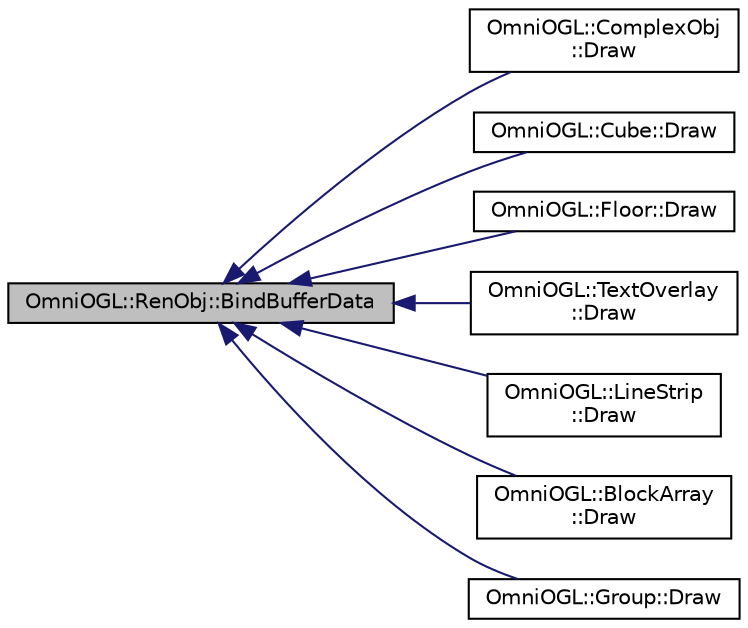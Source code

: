 digraph "OmniOGL::RenObj::BindBufferData"
{
  edge [fontname="Helvetica",fontsize="10",labelfontname="Helvetica",labelfontsize="10"];
  node [fontname="Helvetica",fontsize="10",shape=record];
  rankdir="LR";
  Node1 [label="OmniOGL::RenObj::BindBufferData",height=0.2,width=0.4,color="black", fillcolor="grey75", style="filled" fontcolor="black"];
  Node1 -> Node2 [dir="back",color="midnightblue",fontsize="10",style="solid",fontname="Helvetica"];
  Node2 [label="OmniOGL::ComplexObj\l::Draw",height=0.2,width=0.4,color="black", fillcolor="white", style="filled",URL="$class_omni_o_g_l_1_1_complex_obj.html#a251d5af280a922573324c78e4d396c9a"];
  Node1 -> Node3 [dir="back",color="midnightblue",fontsize="10",style="solid",fontname="Helvetica"];
  Node3 [label="OmniOGL::Cube::Draw",height=0.2,width=0.4,color="black", fillcolor="white", style="filled",URL="$class_omni_o_g_l_1_1_cube.html#a52454901d883b57ccb981251895419d5"];
  Node1 -> Node4 [dir="back",color="midnightblue",fontsize="10",style="solid",fontname="Helvetica"];
  Node4 [label="OmniOGL::Floor::Draw",height=0.2,width=0.4,color="black", fillcolor="white", style="filled",URL="$class_omni_o_g_l_1_1_floor.html#a189b4c6ad99a8d49265ff8420626db5b"];
  Node1 -> Node5 [dir="back",color="midnightblue",fontsize="10",style="solid",fontname="Helvetica"];
  Node5 [label="OmniOGL::TextOverlay\l::Draw",height=0.2,width=0.4,color="black", fillcolor="white", style="filled",URL="$class_omni_o_g_l_1_1_text_overlay.html#a4e4797001a10ab861fbbbcd3f7fb768e"];
  Node1 -> Node6 [dir="back",color="midnightblue",fontsize="10",style="solid",fontname="Helvetica"];
  Node6 [label="OmniOGL::LineStrip\l::Draw",height=0.2,width=0.4,color="black", fillcolor="white", style="filled",URL="$class_omni_o_g_l_1_1_line_strip.html#acd49e3cb1ac8d9049b862efc74bcd655"];
  Node1 -> Node7 [dir="back",color="midnightblue",fontsize="10",style="solid",fontname="Helvetica"];
  Node7 [label="OmniOGL::BlockArray\l::Draw",height=0.2,width=0.4,color="black", fillcolor="white", style="filled",URL="$class_omni_o_g_l_1_1_block_array.html#a9b218687dc7c76fd962d00e2a6629fdf"];
  Node1 -> Node8 [dir="back",color="midnightblue",fontsize="10",style="solid",fontname="Helvetica"];
  Node8 [label="OmniOGL::Group::Draw",height=0.2,width=0.4,color="black", fillcolor="white", style="filled",URL="$class_omni_o_g_l_1_1_group.html#a3a48f2d9fd32c5b30e43b576c20efd21"];
}
